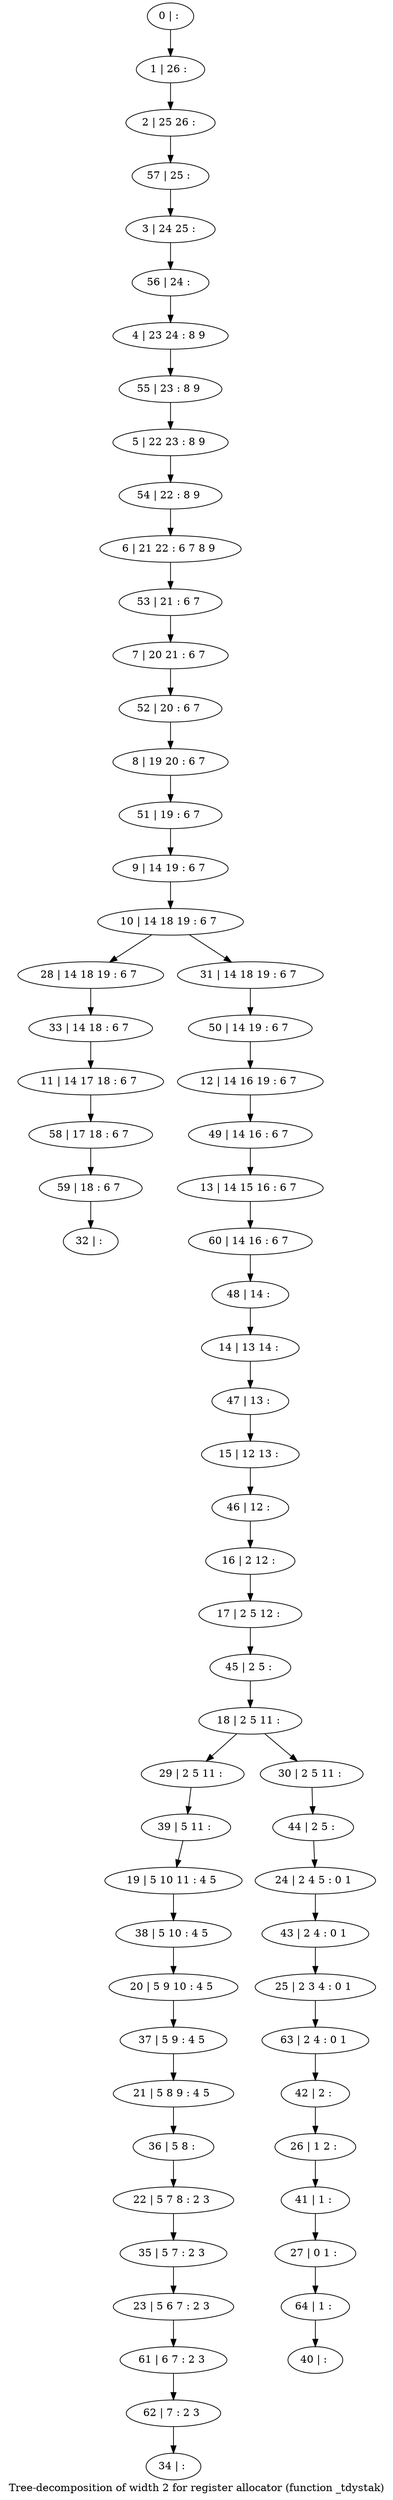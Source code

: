digraph G {
graph [label="Tree-decomposition of width 2 for register allocator (function _tdystak)"]
0[label="0 | : "];
1[label="1 | 26 : "];
2[label="2 | 25 26 : "];
3[label="3 | 24 25 : "];
4[label="4 | 23 24 : 8 9 "];
5[label="5 | 22 23 : 8 9 "];
6[label="6 | 21 22 : 6 7 8 9 "];
7[label="7 | 20 21 : 6 7 "];
8[label="8 | 19 20 : 6 7 "];
9[label="9 | 14 19 : 6 7 "];
10[label="10 | 14 18 19 : 6 7 "];
11[label="11 | 14 17 18 : 6 7 "];
12[label="12 | 14 16 19 : 6 7 "];
13[label="13 | 14 15 16 : 6 7 "];
14[label="14 | 13 14 : "];
15[label="15 | 12 13 : "];
16[label="16 | 2 12 : "];
17[label="17 | 2 5 12 : "];
18[label="18 | 2 5 11 : "];
19[label="19 | 5 10 11 : 4 5 "];
20[label="20 | 5 9 10 : 4 5 "];
21[label="21 | 5 8 9 : 4 5 "];
22[label="22 | 5 7 8 : 2 3 "];
23[label="23 | 5 6 7 : 2 3 "];
24[label="24 | 2 4 5 : 0 1 "];
25[label="25 | 2 3 4 : 0 1 "];
26[label="26 | 1 2 : "];
27[label="27 | 0 1 : "];
28[label="28 | 14 18 19 : 6 7 "];
29[label="29 | 2 5 11 : "];
30[label="30 | 2 5 11 : "];
31[label="31 | 14 18 19 : 6 7 "];
32[label="32 | : "];
33[label="33 | 14 18 : 6 7 "];
34[label="34 | : "];
35[label="35 | 5 7 : 2 3 "];
36[label="36 | 5 8 : "];
37[label="37 | 5 9 : 4 5 "];
38[label="38 | 5 10 : 4 5 "];
39[label="39 | 5 11 : "];
40[label="40 | : "];
41[label="41 | 1 : "];
42[label="42 | 2 : "];
43[label="43 | 2 4 : 0 1 "];
44[label="44 | 2 5 : "];
45[label="45 | 2 5 : "];
46[label="46 | 12 : "];
47[label="47 | 13 : "];
48[label="48 | 14 : "];
49[label="49 | 14 16 : 6 7 "];
50[label="50 | 14 19 : 6 7 "];
51[label="51 | 19 : 6 7 "];
52[label="52 | 20 : 6 7 "];
53[label="53 | 21 : 6 7 "];
54[label="54 | 22 : 8 9 "];
55[label="55 | 23 : 8 9 "];
56[label="56 | 24 : "];
57[label="57 | 25 : "];
58[label="58 | 17 18 : 6 7 "];
59[label="59 | 18 : 6 7 "];
60[label="60 | 14 16 : 6 7 "];
61[label="61 | 6 7 : 2 3 "];
62[label="62 | 7 : 2 3 "];
63[label="63 | 2 4 : 0 1 "];
64[label="64 | 1 : "];
0->1 ;
1->2 ;
9->10 ;
16->17 ;
10->28 ;
18->29 ;
18->30 ;
10->31 ;
33->11 ;
28->33 ;
35->23 ;
22->35 ;
36->22 ;
21->36 ;
37->21 ;
20->37 ;
38->20 ;
19->38 ;
39->19 ;
29->39 ;
41->27 ;
26->41 ;
42->26 ;
43->25 ;
24->43 ;
44->24 ;
30->44 ;
45->18 ;
17->45 ;
46->16 ;
15->46 ;
47->15 ;
14->47 ;
48->14 ;
49->13 ;
12->49 ;
50->12 ;
31->50 ;
51->9 ;
8->51 ;
52->8 ;
7->52 ;
53->7 ;
6->53 ;
54->6 ;
5->54 ;
55->5 ;
4->55 ;
56->4 ;
3->56 ;
57->3 ;
2->57 ;
11->58 ;
59->32 ;
58->59 ;
60->48 ;
13->60 ;
23->61 ;
62->34 ;
61->62 ;
63->42 ;
25->63 ;
64->40 ;
27->64 ;
}
